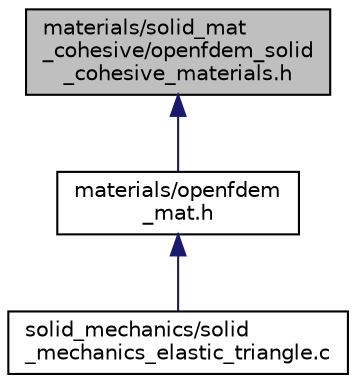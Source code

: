digraph "materials/solid_mat_cohesive/openfdem_solid_cohesive_materials.h"
{
 // LATEX_PDF_SIZE
  edge [fontname="Helvetica",fontsize="10",labelfontname="Helvetica",labelfontsize="10"];
  node [fontname="Helvetica",fontsize="10",shape=record];
  Node1 [label="materials/solid_mat\l_cohesive/openfdem_solid\l_cohesive_materials.h",height=0.2,width=0.4,color="black", fillcolor="grey75", style="filled", fontcolor="black",tooltip=" "];
  Node1 -> Node2 [dir="back",color="midnightblue",fontsize="10",style="solid",fontname="Helvetica"];
  Node2 [label="materials/openfdem\l_mat.h",height=0.2,width=0.4,color="black", fillcolor="white", style="filled",URL="$openfdem__mat_8h.html",tooltip=" "];
  Node2 -> Node3 [dir="back",color="midnightblue",fontsize="10",style="solid",fontname="Helvetica"];
  Node3 [label="solid_mechanics/solid\l_mechanics_elastic_triangle.c",height=0.2,width=0.4,color="black", fillcolor="white", style="filled",URL="$solid__mechanics__elastic__triangle_8c.html",tooltip=" "];
}
